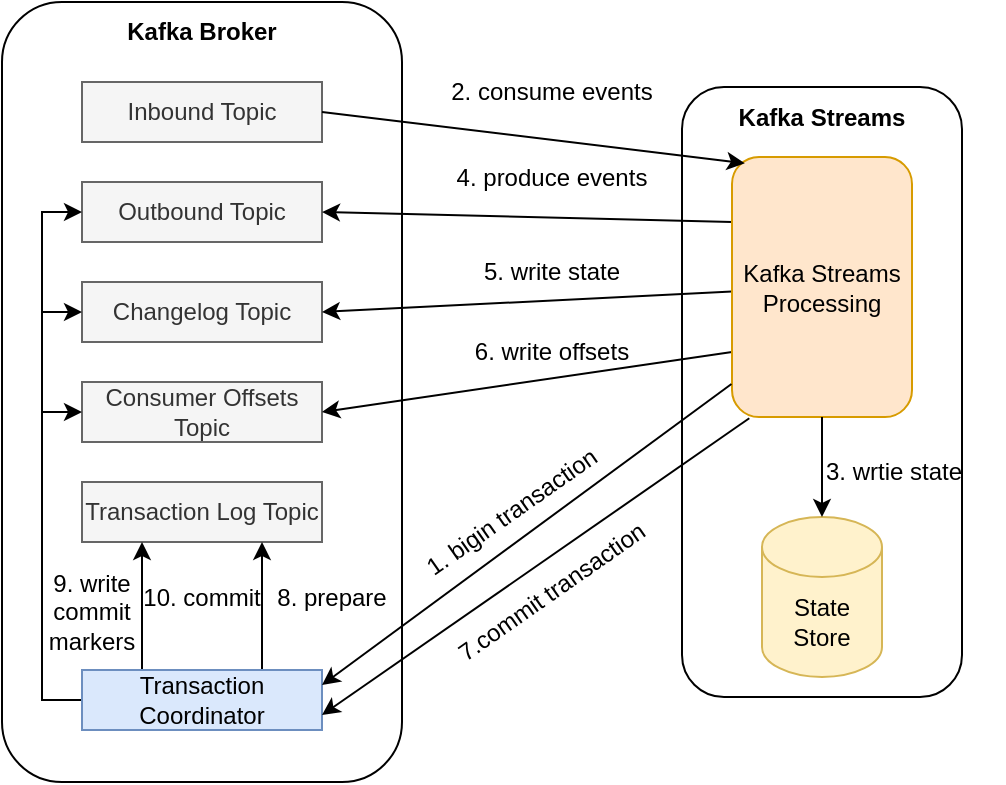 <mxfile version="24.2.2" type="github">
  <diagram name="페이지-1" id="Lt6r8ykQ9Q0Yg0qslGpr">
    <mxGraphModel dx="524" dy="997" grid="1" gridSize="10" guides="1" tooltips="1" connect="1" arrows="1" fold="1" page="1" pageScale="1" pageWidth="1169" pageHeight="827" math="0" shadow="0">
      <root>
        <mxCell id="0" />
        <mxCell id="1" parent="0" />
        <mxCell id="bPob-FfXddkONBSTp3ol-1" value="" style="rounded=1;whiteSpace=wrap;html=1;" vertex="1" parent="1">
          <mxGeometry y="80" width="200" height="390" as="geometry" />
        </mxCell>
        <mxCell id="bPob-FfXddkONBSTp3ol-2" value="&lt;b&gt;Kafka Broker&lt;/b&gt;" style="text;html=1;align=center;verticalAlign=middle;whiteSpace=wrap;rounded=0;" vertex="1" parent="1">
          <mxGeometry x="55" y="80" width="90" height="30" as="geometry" />
        </mxCell>
        <mxCell id="bPob-FfXddkONBSTp3ol-3" value="Inbound Topic" style="rounded=0;whiteSpace=wrap;html=1;fillColor=#f5f5f5;fontColor=#333333;strokeColor=#666666;" vertex="1" parent="1">
          <mxGeometry x="40" y="120" width="120" height="30" as="geometry" />
        </mxCell>
        <mxCell id="bPob-FfXddkONBSTp3ol-4" value="Outbound Topic" style="rounded=0;whiteSpace=wrap;html=1;fillColor=#f5f5f5;fontColor=#333333;strokeColor=#666666;" vertex="1" parent="1">
          <mxGeometry x="40" y="170" width="120" height="30" as="geometry" />
        </mxCell>
        <mxCell id="bPob-FfXddkONBSTp3ol-5" value="Changelog Topic" style="rounded=0;whiteSpace=wrap;html=1;fillColor=#f5f5f5;fontColor=#333333;strokeColor=#666666;" vertex="1" parent="1">
          <mxGeometry x="40" y="220" width="120" height="30" as="geometry" />
        </mxCell>
        <mxCell id="bPob-FfXddkONBSTp3ol-6" value="Consumer Offsets Topic" style="rounded=0;whiteSpace=wrap;html=1;fillColor=#f5f5f5;fontColor=#333333;strokeColor=#666666;" vertex="1" parent="1">
          <mxGeometry x="40" y="270" width="120" height="30" as="geometry" />
        </mxCell>
        <mxCell id="bPob-FfXddkONBSTp3ol-7" value="Transaction Log Topic" style="rounded=0;whiteSpace=wrap;html=1;fillColor=#f5f5f5;fontColor=#333333;strokeColor=#666666;" vertex="1" parent="1">
          <mxGeometry x="40" y="320" width="120" height="30" as="geometry" />
        </mxCell>
        <mxCell id="bPob-FfXddkONBSTp3ol-10" style="edgeStyle=orthogonalEdgeStyle;rounded=0;orthogonalLoop=1;jettySize=auto;html=1;exitX=0.75;exitY=0;exitDx=0;exitDy=0;entryX=0.75;entryY=1;entryDx=0;entryDy=0;" edge="1" parent="1" source="bPob-FfXddkONBSTp3ol-9" target="bPob-FfXddkONBSTp3ol-7">
          <mxGeometry relative="1" as="geometry" />
        </mxCell>
        <mxCell id="bPob-FfXddkONBSTp3ol-11" style="edgeStyle=orthogonalEdgeStyle;rounded=0;orthogonalLoop=1;jettySize=auto;html=1;exitX=0.25;exitY=0;exitDx=0;exitDy=0;entryX=0.25;entryY=1;entryDx=0;entryDy=0;" edge="1" parent="1" source="bPob-FfXddkONBSTp3ol-9" target="bPob-FfXddkONBSTp3ol-7">
          <mxGeometry relative="1" as="geometry" />
        </mxCell>
        <mxCell id="bPob-FfXddkONBSTp3ol-12" style="edgeStyle=orthogonalEdgeStyle;rounded=0;orthogonalLoop=1;jettySize=auto;html=1;exitX=0;exitY=0.5;exitDx=0;exitDy=0;entryX=0;entryY=0.5;entryDx=0;entryDy=0;" edge="1" parent="1" source="bPob-FfXddkONBSTp3ol-9" target="bPob-FfXddkONBSTp3ol-6">
          <mxGeometry relative="1" as="geometry" />
        </mxCell>
        <mxCell id="bPob-FfXddkONBSTp3ol-13" style="edgeStyle=orthogonalEdgeStyle;rounded=0;orthogonalLoop=1;jettySize=auto;html=1;exitX=0;exitY=0.5;exitDx=0;exitDy=0;entryX=0;entryY=0.5;entryDx=0;entryDy=0;" edge="1" parent="1" source="bPob-FfXddkONBSTp3ol-9" target="bPob-FfXddkONBSTp3ol-5">
          <mxGeometry relative="1" as="geometry" />
        </mxCell>
        <mxCell id="bPob-FfXddkONBSTp3ol-14" style="edgeStyle=orthogonalEdgeStyle;rounded=0;orthogonalLoop=1;jettySize=auto;html=1;exitX=0;exitY=0.5;exitDx=0;exitDy=0;entryX=0;entryY=0.5;entryDx=0;entryDy=0;" edge="1" parent="1" source="bPob-FfXddkONBSTp3ol-9" target="bPob-FfXddkONBSTp3ol-4">
          <mxGeometry relative="1" as="geometry" />
        </mxCell>
        <mxCell id="bPob-FfXddkONBSTp3ol-9" value="Transaction Coordinator" style="rounded=0;whiteSpace=wrap;html=1;fillColor=#dae8fc;strokeColor=#6c8ebf;" vertex="1" parent="1">
          <mxGeometry x="40" y="414" width="120" height="30" as="geometry" />
        </mxCell>
        <mxCell id="bPob-FfXddkONBSTp3ol-15" value="" style="rounded=1;whiteSpace=wrap;html=1;" vertex="1" parent="1">
          <mxGeometry x="340" y="122.5" width="140" height="305" as="geometry" />
        </mxCell>
        <mxCell id="bPob-FfXddkONBSTp3ol-16" value="&lt;b&gt;Kafka Streams&lt;/b&gt;" style="text;html=1;align=center;verticalAlign=middle;whiteSpace=wrap;rounded=0;" vertex="1" parent="1">
          <mxGeometry x="365" y="122.5" width="90" height="30" as="geometry" />
        </mxCell>
        <mxCell id="bPob-FfXddkONBSTp3ol-20" style="rounded=0;orthogonalLoop=1;jettySize=auto;html=1;exitX=0;exitY=0.25;exitDx=0;exitDy=0;entryX=1;entryY=0.5;entryDx=0;entryDy=0;" edge="1" parent="1" source="bPob-FfXddkONBSTp3ol-17" target="bPob-FfXddkONBSTp3ol-4">
          <mxGeometry relative="1" as="geometry" />
        </mxCell>
        <mxCell id="bPob-FfXddkONBSTp3ol-21" style="rounded=0;orthogonalLoop=1;jettySize=auto;html=1;entryX=1;entryY=0.5;entryDx=0;entryDy=0;" edge="1" parent="1" source="bPob-FfXddkONBSTp3ol-17" target="bPob-FfXddkONBSTp3ol-5">
          <mxGeometry relative="1" as="geometry" />
        </mxCell>
        <mxCell id="bPob-FfXddkONBSTp3ol-22" style="rounded=0;orthogonalLoop=1;jettySize=auto;html=1;exitX=0;exitY=0.75;exitDx=0;exitDy=0;entryX=1;entryY=0.5;entryDx=0;entryDy=0;" edge="1" parent="1" source="bPob-FfXddkONBSTp3ol-17" target="bPob-FfXddkONBSTp3ol-6">
          <mxGeometry relative="1" as="geometry" />
        </mxCell>
        <mxCell id="bPob-FfXddkONBSTp3ol-17" value="Kafka Streams Processing" style="rounded=1;whiteSpace=wrap;html=1;fillColor=#ffe6cc;strokeColor=#d79b00;" vertex="1" parent="1">
          <mxGeometry x="365" y="157.5" width="90" height="130" as="geometry" />
        </mxCell>
        <mxCell id="bPob-FfXddkONBSTp3ol-18" value="State Store" style="shape=cylinder3;whiteSpace=wrap;html=1;boundedLbl=1;backgroundOutline=1;size=15;fillColor=#fff2cc;strokeColor=#d6b656;" vertex="1" parent="1">
          <mxGeometry x="380" y="337.5" width="60" height="80" as="geometry" />
        </mxCell>
        <mxCell id="bPob-FfXddkONBSTp3ol-19" style="rounded=0;orthogonalLoop=1;jettySize=auto;html=1;entryX=0.071;entryY=0.024;entryDx=0;entryDy=0;entryPerimeter=0;exitX=1;exitY=0.5;exitDx=0;exitDy=0;" edge="1" parent="1" source="bPob-FfXddkONBSTp3ol-3" target="bPob-FfXddkONBSTp3ol-17">
          <mxGeometry relative="1" as="geometry" />
        </mxCell>
        <mxCell id="bPob-FfXddkONBSTp3ol-23" style="rounded=0;orthogonalLoop=1;jettySize=auto;html=1;exitX=1;exitY=0.25;exitDx=0;exitDy=0;entryX=-0.003;entryY=0.873;entryDx=0;entryDy=0;entryPerimeter=0;endArrow=none;endFill=0;startArrow=classic;startFill=1;" edge="1" parent="1" source="bPob-FfXddkONBSTp3ol-9" target="bPob-FfXddkONBSTp3ol-17">
          <mxGeometry relative="1" as="geometry" />
        </mxCell>
        <mxCell id="bPob-FfXddkONBSTp3ol-24" style="rounded=0;orthogonalLoop=1;jettySize=auto;html=1;exitX=1;exitY=0.75;exitDx=0;exitDy=0;entryX=0.096;entryY=1.005;entryDx=0;entryDy=0;entryPerimeter=0;endArrow=none;endFill=0;startArrow=classic;startFill=1;" edge="1" parent="1" source="bPob-FfXddkONBSTp3ol-9" target="bPob-FfXddkONBSTp3ol-17">
          <mxGeometry relative="1" as="geometry" />
        </mxCell>
        <mxCell id="bPob-FfXddkONBSTp3ol-25" style="edgeStyle=orthogonalEdgeStyle;rounded=0;orthogonalLoop=1;jettySize=auto;html=1;entryX=0.5;entryY=0;entryDx=0;entryDy=0;entryPerimeter=0;" edge="1" parent="1" source="bPob-FfXddkONBSTp3ol-17" target="bPob-FfXddkONBSTp3ol-18">
          <mxGeometry relative="1" as="geometry" />
        </mxCell>
        <mxCell id="bPob-FfXddkONBSTp3ol-26" value="1. bigin transaction" style="text;html=1;align=center;verticalAlign=middle;whiteSpace=wrap;rounded=0;rotation=325;" vertex="1" parent="1">
          <mxGeometry x="190" y="320" width="130" height="30" as="geometry" />
        </mxCell>
        <mxCell id="bPob-FfXddkONBSTp3ol-27" value="7.commit transaction" style="text;html=1;align=center;verticalAlign=middle;whiteSpace=wrap;rounded=0;rotation=325;" vertex="1" parent="1">
          <mxGeometry x="210" y="360" width="130" height="30" as="geometry" />
        </mxCell>
        <mxCell id="bPob-FfXddkONBSTp3ol-28" value="2. consume events" style="text;html=1;align=center;verticalAlign=middle;whiteSpace=wrap;rounded=0;" vertex="1" parent="1">
          <mxGeometry x="220" y="110" width="110" height="30" as="geometry" />
        </mxCell>
        <mxCell id="bPob-FfXddkONBSTp3ol-29" value="4. produce events" style="text;html=1;align=center;verticalAlign=middle;whiteSpace=wrap;rounded=0;" vertex="1" parent="1">
          <mxGeometry x="220" y="152.5" width="110" height="30" as="geometry" />
        </mxCell>
        <mxCell id="bPob-FfXddkONBSTp3ol-30" value="5. write state" style="text;html=1;align=center;verticalAlign=middle;whiteSpace=wrap;rounded=0;" vertex="1" parent="1">
          <mxGeometry x="220" y="200" width="110" height="30" as="geometry" />
        </mxCell>
        <mxCell id="bPob-FfXddkONBSTp3ol-31" value="6. write offsets" style="text;html=1;align=center;verticalAlign=middle;whiteSpace=wrap;rounded=0;" vertex="1" parent="1">
          <mxGeometry x="220" y="240" width="110" height="30" as="geometry" />
        </mxCell>
        <mxCell id="bPob-FfXddkONBSTp3ol-32" value="3. wrtie state" style="text;html=1;align=center;verticalAlign=middle;whiteSpace=wrap;rounded=0;" vertex="1" parent="1">
          <mxGeometry x="391" y="300" width="110" height="30" as="geometry" />
        </mxCell>
        <mxCell id="bPob-FfXddkONBSTp3ol-33" value="8. prepare" style="text;html=1;align=center;verticalAlign=middle;whiteSpace=wrap;rounded=0;" vertex="1" parent="1">
          <mxGeometry x="110" y="362.5" width="110" height="30" as="geometry" />
        </mxCell>
        <mxCell id="bPob-FfXddkONBSTp3ol-34" value="10. commit" style="text;html=1;align=center;verticalAlign=middle;whiteSpace=wrap;rounded=0;" vertex="1" parent="1">
          <mxGeometry x="45" y="362.5" width="110" height="30" as="geometry" />
        </mxCell>
        <mxCell id="bPob-FfXddkONBSTp3ol-35" value="9. write commit markers" style="text;html=1;align=center;verticalAlign=middle;whiteSpace=wrap;rounded=0;" vertex="1" parent="1">
          <mxGeometry x="20" y="370" width="50" height="30" as="geometry" />
        </mxCell>
      </root>
    </mxGraphModel>
  </diagram>
</mxfile>
